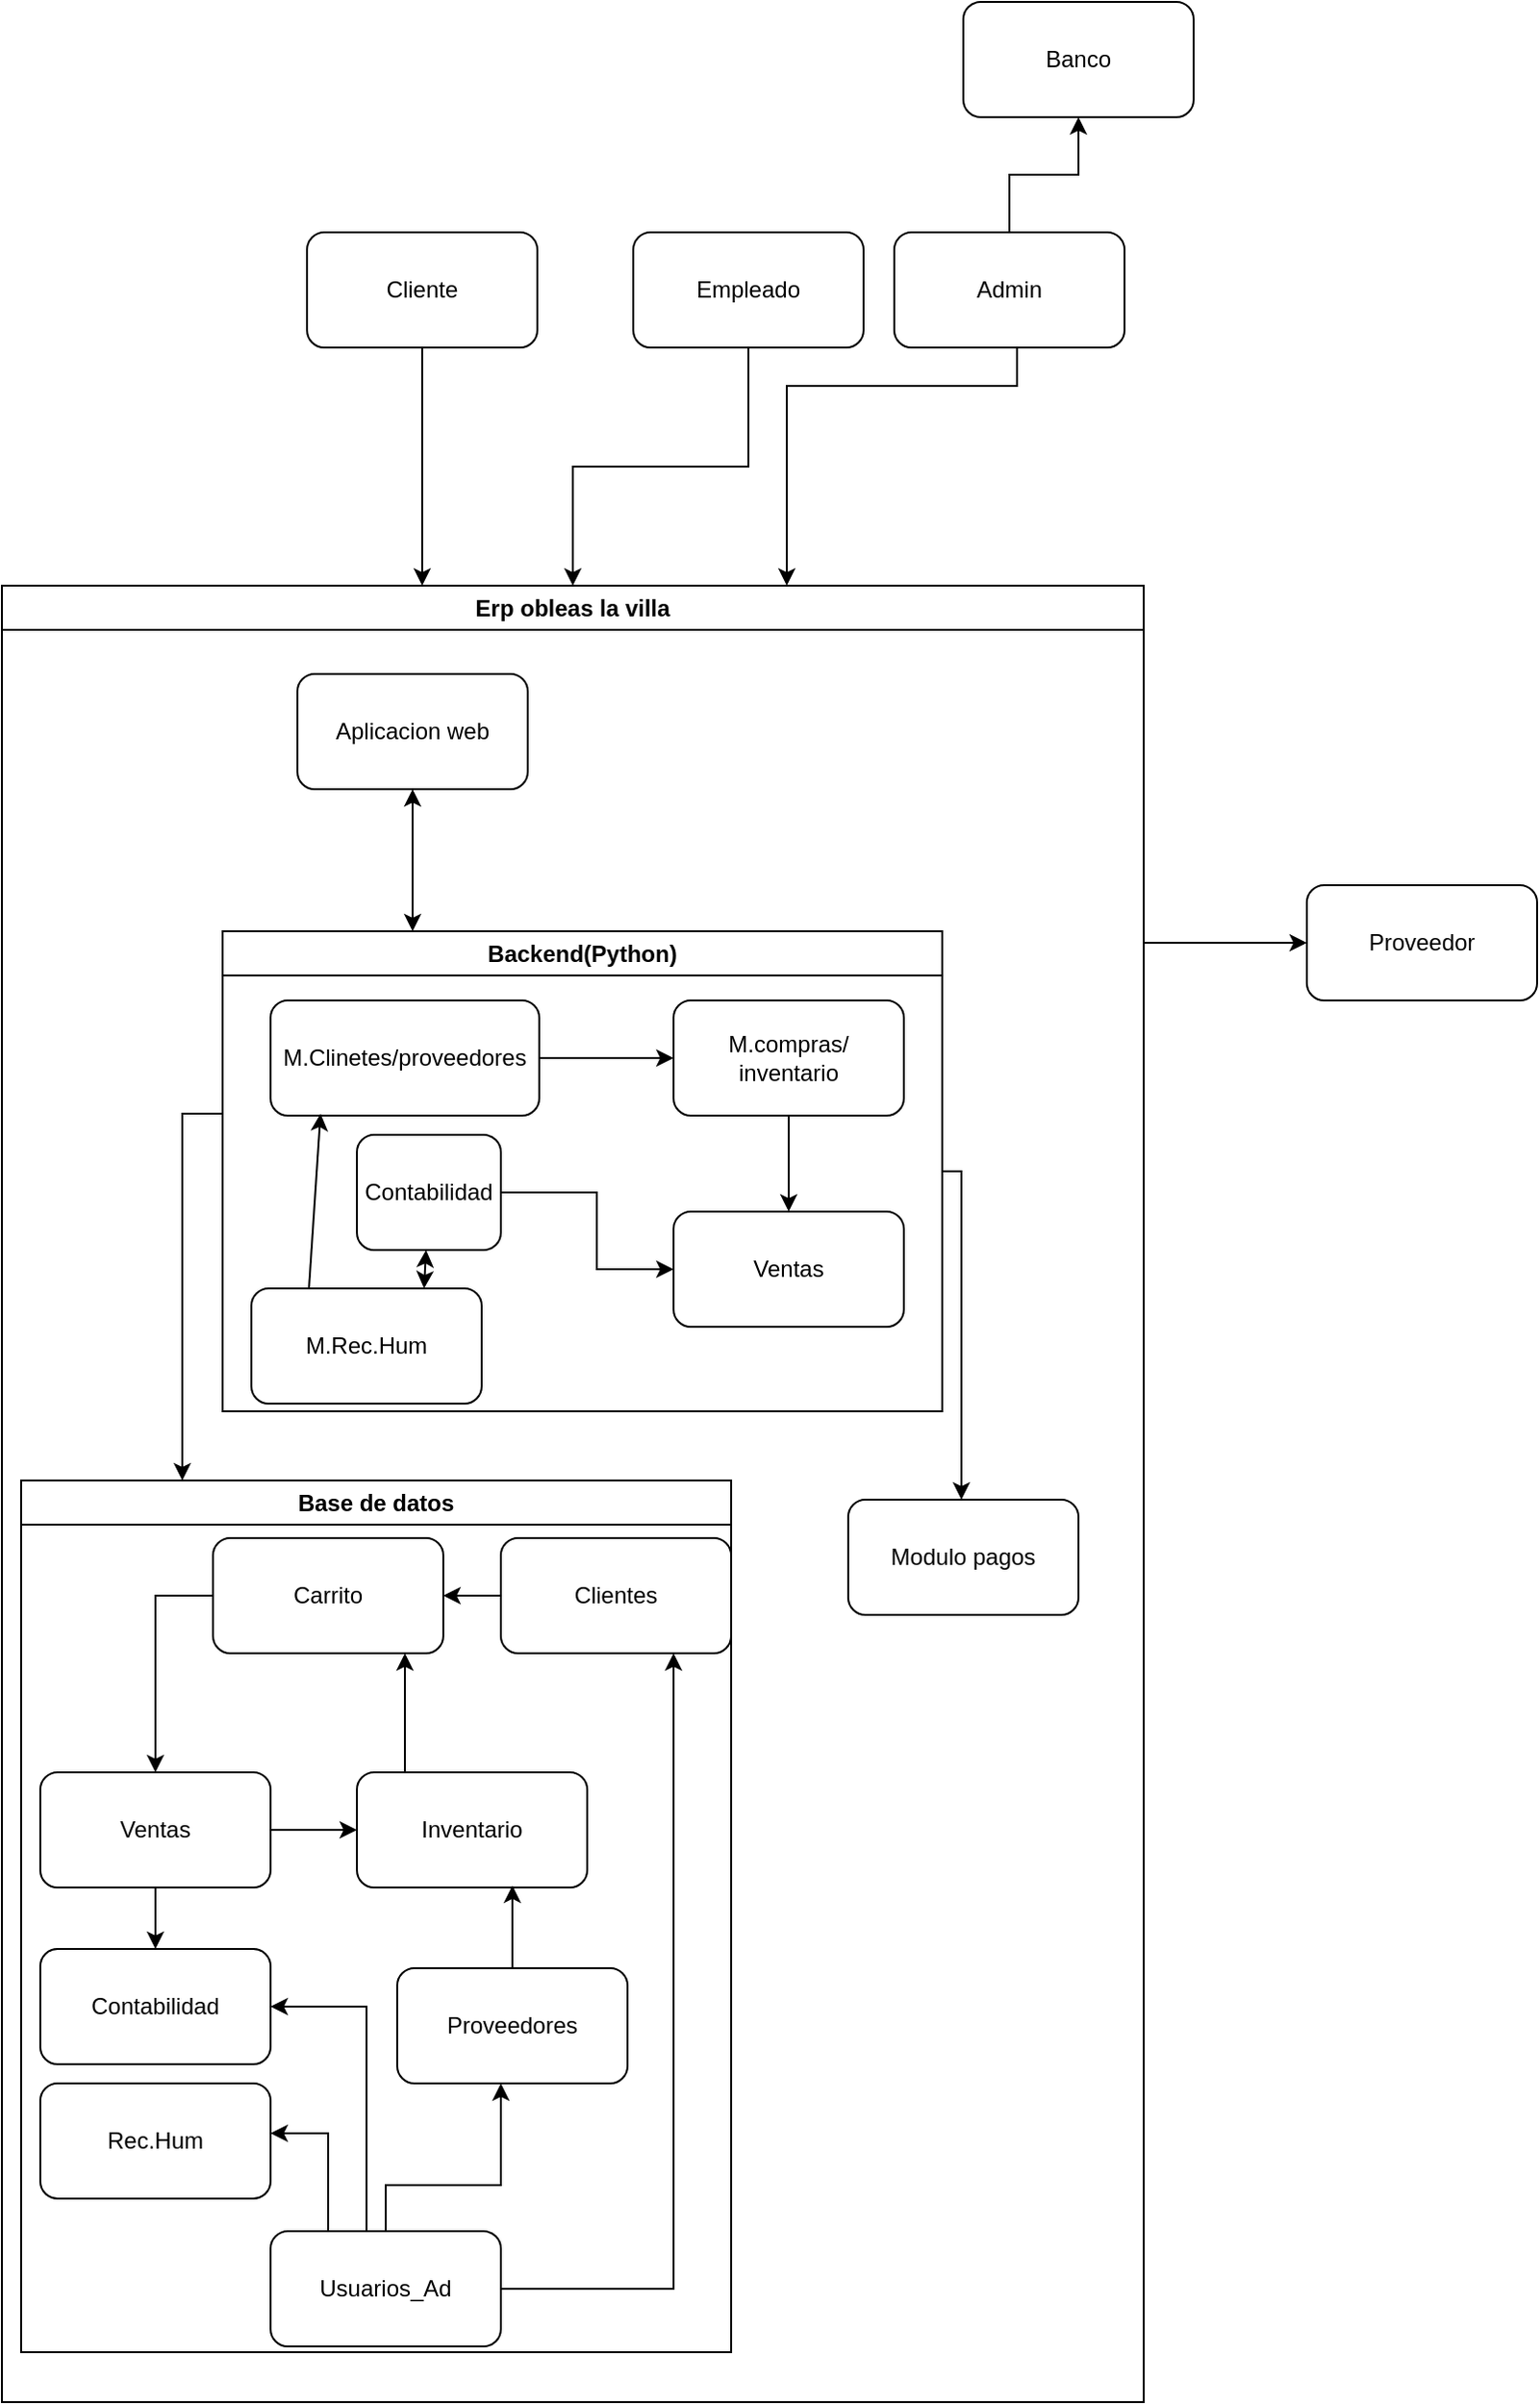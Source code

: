 <mxfile version="26.0.9">
  <diagram name="Página-1" id="1d99i2gZ_rwiELOx8mTM">
    <mxGraphModel dx="1338" dy="-349" grid="1" gridSize="10" guides="1" tooltips="1" connect="1" arrows="1" fold="1" page="1" pageScale="1" pageWidth="827" pageHeight="1169" math="0" shadow="0">
      <root>
        <mxCell id="0" />
        <mxCell id="1" parent="0" />
        <mxCell id="16SbXQ9Tys3xY-_SwOF9-1" style="edgeStyle=orthogonalEdgeStyle;rounded=0;orthogonalLoop=1;jettySize=auto;html=1;entryX=0.5;entryY=1;entryDx=0;entryDy=0;" edge="1" parent="1" source="16SbXQ9Tys3xY-_SwOF9-3" target="16SbXQ9Tys3xY-_SwOF9-9">
          <mxGeometry relative="1" as="geometry" />
        </mxCell>
        <mxCell id="16SbXQ9Tys3xY-_SwOF9-2" style="edgeStyle=orthogonalEdgeStyle;rounded=0;orthogonalLoop=1;jettySize=auto;html=1;" edge="1" parent="1" source="16SbXQ9Tys3xY-_SwOF9-3" target="16SbXQ9Tys3xY-_SwOF9-11">
          <mxGeometry relative="1" as="geometry">
            <Array as="points">
              <mxPoint x="1269" y="1590" />
              <mxPoint x="1149" y="1590" />
            </Array>
          </mxGeometry>
        </mxCell>
        <mxCell id="16SbXQ9Tys3xY-_SwOF9-3" value="Admin" style="whiteSpace=wrap;html=1;rounded=1;" vertex="1" parent="1">
          <mxGeometry x="1205" y="1510" width="120" height="60" as="geometry" />
        </mxCell>
        <mxCell id="16SbXQ9Tys3xY-_SwOF9-4" style="edgeStyle=orthogonalEdgeStyle;rounded=0;orthogonalLoop=1;jettySize=auto;html=1;" edge="1" parent="1" source="16SbXQ9Tys3xY-_SwOF9-5" target="16SbXQ9Tys3xY-_SwOF9-11">
          <mxGeometry relative="1" as="geometry" />
        </mxCell>
        <mxCell id="16SbXQ9Tys3xY-_SwOF9-5" value="Empleado" style="whiteSpace=wrap;html=1;rounded=1;" vertex="1" parent="1">
          <mxGeometry x="1069" y="1510" width="120" height="60" as="geometry" />
        </mxCell>
        <mxCell id="16SbXQ9Tys3xY-_SwOF9-6" style="edgeStyle=orthogonalEdgeStyle;rounded=0;orthogonalLoop=1;jettySize=auto;html=1;" edge="1" parent="1" source="16SbXQ9Tys3xY-_SwOF9-7" target="16SbXQ9Tys3xY-_SwOF9-11">
          <mxGeometry relative="1" as="geometry">
            <Array as="points">
              <mxPoint x="959" y="1630" />
              <mxPoint x="959" y="1630" />
            </Array>
          </mxGeometry>
        </mxCell>
        <mxCell id="16SbXQ9Tys3xY-_SwOF9-7" value="Cliente" style="rounded=1;whiteSpace=wrap;html=1;" vertex="1" parent="1">
          <mxGeometry x="899" y="1510" width="120" height="60" as="geometry" />
        </mxCell>
        <mxCell id="16SbXQ9Tys3xY-_SwOF9-8" value="Proveedor" style="rounded=1;whiteSpace=wrap;html=1;" vertex="1" parent="1">
          <mxGeometry x="1420" y="1850" width="120" height="60" as="geometry" />
        </mxCell>
        <mxCell id="16SbXQ9Tys3xY-_SwOF9-9" value="Banco" style="rounded=1;whiteSpace=wrap;html=1;" vertex="1" parent="1">
          <mxGeometry x="1241" y="1390" width="120" height="60" as="geometry" />
        </mxCell>
        <mxCell id="16SbXQ9Tys3xY-_SwOF9-10" style="edgeStyle=orthogonalEdgeStyle;rounded=0;orthogonalLoop=1;jettySize=auto;html=1;" edge="1" parent="1" source="16SbXQ9Tys3xY-_SwOF9-11" target="16SbXQ9Tys3xY-_SwOF9-8">
          <mxGeometry relative="1" as="geometry">
            <Array as="points">
              <mxPoint x="1385" y="1880" />
            </Array>
          </mxGeometry>
        </mxCell>
        <mxCell id="16SbXQ9Tys3xY-_SwOF9-11" value="Erp obleas la villa" style="swimlane;whiteSpace=wrap;html=1;" vertex="1" parent="1">
          <mxGeometry x="740" y="1694" width="595" height="946" as="geometry" />
        </mxCell>
        <mxCell id="16SbXQ9Tys3xY-_SwOF9-12" value="Aplicacion web" style="rounded=1;whiteSpace=wrap;html=1;" vertex="1" parent="16SbXQ9Tys3xY-_SwOF9-11">
          <mxGeometry x="154" y="46" width="120" height="60" as="geometry" />
        </mxCell>
        <mxCell id="16SbXQ9Tys3xY-_SwOF9-13" style="edgeStyle=orthogonalEdgeStyle;rounded=0;orthogonalLoop=1;jettySize=auto;html=1;" edge="1" parent="16SbXQ9Tys3xY-_SwOF9-11" source="16SbXQ9Tys3xY-_SwOF9-17">
          <mxGeometry relative="1" as="geometry">
            <Array as="points">
              <mxPoint x="94" y="275" />
            </Array>
            <mxPoint x="184" y="240" as="sourcePoint" />
            <mxPoint x="94" y="466" as="targetPoint" />
          </mxGeometry>
        </mxCell>
        <mxCell id="16SbXQ9Tys3xY-_SwOF9-14" style="edgeStyle=orthogonalEdgeStyle;rounded=0;orthogonalLoop=1;jettySize=auto;html=1;" edge="1" parent="16SbXQ9Tys3xY-_SwOF9-11" source="16SbXQ9Tys3xY-_SwOF9-17" target="16SbXQ9Tys3xY-_SwOF9-15">
          <mxGeometry relative="1" as="geometry">
            <Array as="points">
              <mxPoint x="500" y="305" />
            </Array>
            <mxPoint x="244" y="240" as="sourcePoint" />
          </mxGeometry>
        </mxCell>
        <mxCell id="16SbXQ9Tys3xY-_SwOF9-15" value="Modulo pagos" style="rounded=1;whiteSpace=wrap;html=1;" vertex="1" parent="16SbXQ9Tys3xY-_SwOF9-11">
          <mxGeometry x="441" y="476" width="120" height="60" as="geometry" />
        </mxCell>
        <mxCell id="16SbXQ9Tys3xY-_SwOF9-16" value="" style="endArrow=classic;startArrow=classic;html=1;rounded=0;" edge="1" parent="16SbXQ9Tys3xY-_SwOF9-11" target="16SbXQ9Tys3xY-_SwOF9-12">
          <mxGeometry width="50" height="50" relative="1" as="geometry">
            <mxPoint x="214" y="180" as="sourcePoint" />
            <mxPoint x="134" y="150" as="targetPoint" />
          </mxGeometry>
        </mxCell>
        <mxCell id="16SbXQ9Tys3xY-_SwOF9-17" value="Backend(Python)" style="swimlane;whiteSpace=wrap;html=1;" vertex="1" parent="16SbXQ9Tys3xY-_SwOF9-11">
          <mxGeometry x="115" y="180" width="375" height="250" as="geometry" />
        </mxCell>
        <mxCell id="16SbXQ9Tys3xY-_SwOF9-18" style="edgeStyle=orthogonalEdgeStyle;rounded=0;orthogonalLoop=1;jettySize=auto;html=1;" edge="1" parent="16SbXQ9Tys3xY-_SwOF9-17" source="16SbXQ9Tys3xY-_SwOF9-19" target="16SbXQ9Tys3xY-_SwOF9-23">
          <mxGeometry relative="1" as="geometry">
            <mxPoint x="295" y="136" as="targetPoint" />
          </mxGeometry>
        </mxCell>
        <mxCell id="16SbXQ9Tys3xY-_SwOF9-19" value="M.compras/ inventario" style="rounded=1;whiteSpace=wrap;html=1;" vertex="1" parent="16SbXQ9Tys3xY-_SwOF9-17">
          <mxGeometry x="235" y="36" width="120" height="60" as="geometry" />
        </mxCell>
        <mxCell id="16SbXQ9Tys3xY-_SwOF9-20" style="edgeStyle=orthogonalEdgeStyle;rounded=0;orthogonalLoop=1;jettySize=auto;html=1;entryX=0;entryY=0.5;entryDx=0;entryDy=0;" edge="1" parent="16SbXQ9Tys3xY-_SwOF9-17" source="16SbXQ9Tys3xY-_SwOF9-21" target="16SbXQ9Tys3xY-_SwOF9-19">
          <mxGeometry relative="1" as="geometry" />
        </mxCell>
        <mxCell id="16SbXQ9Tys3xY-_SwOF9-21" value="M.Clinetes/proveedores" style="rounded=1;whiteSpace=wrap;html=1;" vertex="1" parent="16SbXQ9Tys3xY-_SwOF9-17">
          <mxGeometry x="25" y="36" width="140" height="60" as="geometry" />
        </mxCell>
        <mxCell id="16SbXQ9Tys3xY-_SwOF9-22" value="M.Rec.Hum" style="rounded=1;whiteSpace=wrap;html=1;" vertex="1" parent="16SbXQ9Tys3xY-_SwOF9-17">
          <mxGeometry x="15" y="186" width="120" height="60" as="geometry" />
        </mxCell>
        <mxCell id="16SbXQ9Tys3xY-_SwOF9-23" value="Ventas" style="rounded=1;whiteSpace=wrap;html=1;" vertex="1" parent="16SbXQ9Tys3xY-_SwOF9-17">
          <mxGeometry x="235" y="146" width="120" height="60" as="geometry" />
        </mxCell>
        <mxCell id="16SbXQ9Tys3xY-_SwOF9-24" style="edgeStyle=orthogonalEdgeStyle;rounded=0;orthogonalLoop=1;jettySize=auto;html=1;" edge="1" parent="16SbXQ9Tys3xY-_SwOF9-17" source="16SbXQ9Tys3xY-_SwOF9-25" target="16SbXQ9Tys3xY-_SwOF9-23">
          <mxGeometry relative="1" as="geometry">
            <Array as="points">
              <mxPoint x="195" y="136" />
              <mxPoint x="195" y="176" />
            </Array>
          </mxGeometry>
        </mxCell>
        <mxCell id="16SbXQ9Tys3xY-_SwOF9-25" value="Contabilidad" style="rounded=1;whiteSpace=wrap;html=1;" vertex="1" parent="16SbXQ9Tys3xY-_SwOF9-17">
          <mxGeometry x="70" y="106" width="75" height="60" as="geometry" />
        </mxCell>
        <mxCell id="16SbXQ9Tys3xY-_SwOF9-26" value="" style="endArrow=classic;html=1;rounded=0;exitX=0.25;exitY=0;exitDx=0;exitDy=0;entryX=0.186;entryY=0.983;entryDx=0;entryDy=0;entryPerimeter=0;" edge="1" parent="16SbXQ9Tys3xY-_SwOF9-17" source="16SbXQ9Tys3xY-_SwOF9-22" target="16SbXQ9Tys3xY-_SwOF9-21">
          <mxGeometry width="50" height="50" relative="1" as="geometry">
            <mxPoint x="135" y="106" as="sourcePoint" />
            <mxPoint x="185" y="56" as="targetPoint" />
          </mxGeometry>
        </mxCell>
        <mxCell id="16SbXQ9Tys3xY-_SwOF9-27" value="" style="endArrow=classic;startArrow=classic;html=1;rounded=0;exitX=0.75;exitY=0;exitDx=0;exitDy=0;" edge="1" parent="16SbXQ9Tys3xY-_SwOF9-17" source="16SbXQ9Tys3xY-_SwOF9-22" target="16SbXQ9Tys3xY-_SwOF9-25">
          <mxGeometry width="50" height="50" relative="1" as="geometry">
            <mxPoint x="135" y="106" as="sourcePoint" />
            <mxPoint x="185" y="56" as="targetPoint" />
          </mxGeometry>
        </mxCell>
        <mxCell id="16SbXQ9Tys3xY-_SwOF9-28" value="Base de datos" style="swimlane;whiteSpace=wrap;html=1;" vertex="1" parent="16SbXQ9Tys3xY-_SwOF9-11">
          <mxGeometry x="10" y="466" width="370" height="454" as="geometry" />
        </mxCell>
        <mxCell id="16SbXQ9Tys3xY-_SwOF9-29" style="edgeStyle=orthogonalEdgeStyle;rounded=0;orthogonalLoop=1;jettySize=auto;html=1;" edge="1" parent="16SbXQ9Tys3xY-_SwOF9-28" source="16SbXQ9Tys3xY-_SwOF9-31" target="16SbXQ9Tys3xY-_SwOF9-33">
          <mxGeometry relative="1" as="geometry" />
        </mxCell>
        <mxCell id="16SbXQ9Tys3xY-_SwOF9-30" style="edgeStyle=orthogonalEdgeStyle;rounded=0;orthogonalLoop=1;jettySize=auto;html=1;" edge="1" parent="16SbXQ9Tys3xY-_SwOF9-28" source="16SbXQ9Tys3xY-_SwOF9-31" target="16SbXQ9Tys3xY-_SwOF9-35">
          <mxGeometry relative="1" as="geometry" />
        </mxCell>
        <mxCell id="16SbXQ9Tys3xY-_SwOF9-31" value="Ventas" style="rounded=1;whiteSpace=wrap;html=1;" vertex="1" parent="16SbXQ9Tys3xY-_SwOF9-28">
          <mxGeometry x="10" y="152" width="120" height="60" as="geometry" />
        </mxCell>
        <mxCell id="16SbXQ9Tys3xY-_SwOF9-32" style="edgeStyle=orthogonalEdgeStyle;rounded=0;orthogonalLoop=1;jettySize=auto;html=1;" edge="1" parent="16SbXQ9Tys3xY-_SwOF9-28" source="16SbXQ9Tys3xY-_SwOF9-33" target="16SbXQ9Tys3xY-_SwOF9-43">
          <mxGeometry relative="1" as="geometry">
            <Array as="points">
              <mxPoint x="200" y="140" />
              <mxPoint x="200" y="140" />
            </Array>
          </mxGeometry>
        </mxCell>
        <mxCell id="16SbXQ9Tys3xY-_SwOF9-33" value="Inventario" style="rounded=1;whiteSpace=wrap;html=1;" vertex="1" parent="16SbXQ9Tys3xY-_SwOF9-28">
          <mxGeometry x="175" y="152" width="120" height="60" as="geometry" />
        </mxCell>
        <mxCell id="16SbXQ9Tys3xY-_SwOF9-34" value="Rec.Hum" style="rounded=1;whiteSpace=wrap;html=1;" vertex="1" parent="16SbXQ9Tys3xY-_SwOF9-28">
          <mxGeometry x="10" y="314" width="120" height="60" as="geometry" />
        </mxCell>
        <mxCell id="16SbXQ9Tys3xY-_SwOF9-35" value="Contabilidad" style="rounded=1;whiteSpace=wrap;html=1;" vertex="1" parent="16SbXQ9Tys3xY-_SwOF9-28">
          <mxGeometry x="10" y="244" width="120" height="60" as="geometry" />
        </mxCell>
        <mxCell id="16SbXQ9Tys3xY-_SwOF9-36" value="Proveedores" style="rounded=1;whiteSpace=wrap;html=1;" vertex="1" parent="16SbXQ9Tys3xY-_SwOF9-28">
          <mxGeometry x="196" y="254" width="120" height="60" as="geometry" />
        </mxCell>
        <mxCell id="16SbXQ9Tys3xY-_SwOF9-37" style="edgeStyle=orthogonalEdgeStyle;rounded=0;orthogonalLoop=1;jettySize=auto;html=1;" edge="1" parent="16SbXQ9Tys3xY-_SwOF9-28" source="16SbXQ9Tys3xY-_SwOF9-41" target="16SbXQ9Tys3xY-_SwOF9-36">
          <mxGeometry relative="1" as="geometry">
            <mxPoint x="260" y="397" as="sourcePoint" />
            <Array as="points">
              <mxPoint x="190" y="367" />
              <mxPoint x="250" y="367" />
            </Array>
          </mxGeometry>
        </mxCell>
        <mxCell id="16SbXQ9Tys3xY-_SwOF9-38" style="edgeStyle=orthogonalEdgeStyle;rounded=0;orthogonalLoop=1;jettySize=auto;html=1;" edge="1" parent="16SbXQ9Tys3xY-_SwOF9-28" source="16SbXQ9Tys3xY-_SwOF9-41" target="16SbXQ9Tys3xY-_SwOF9-34">
          <mxGeometry relative="1" as="geometry">
            <mxPoint x="300" y="397" as="sourcePoint" />
            <Array as="points">
              <mxPoint x="160" y="340" />
            </Array>
          </mxGeometry>
        </mxCell>
        <mxCell id="16SbXQ9Tys3xY-_SwOF9-39" style="edgeStyle=orthogonalEdgeStyle;rounded=0;orthogonalLoop=1;jettySize=auto;html=1;entryX=1;entryY=0.5;entryDx=0;entryDy=0;" edge="1" parent="16SbXQ9Tys3xY-_SwOF9-28" source="16SbXQ9Tys3xY-_SwOF9-41" target="16SbXQ9Tys3xY-_SwOF9-35">
          <mxGeometry relative="1" as="geometry">
            <Array as="points">
              <mxPoint x="180" y="274" />
            </Array>
          </mxGeometry>
        </mxCell>
        <mxCell id="16SbXQ9Tys3xY-_SwOF9-40" style="edgeStyle=orthogonalEdgeStyle;rounded=0;orthogonalLoop=1;jettySize=auto;html=1;entryX=0.75;entryY=1;entryDx=0;entryDy=0;" edge="1" parent="16SbXQ9Tys3xY-_SwOF9-28" source="16SbXQ9Tys3xY-_SwOF9-41" target="16SbXQ9Tys3xY-_SwOF9-46">
          <mxGeometry relative="1" as="geometry">
            <Array as="points">
              <mxPoint x="340" y="421" />
            </Array>
          </mxGeometry>
        </mxCell>
        <mxCell id="16SbXQ9Tys3xY-_SwOF9-41" value="Usuarios_Ad" style="rounded=1;whiteSpace=wrap;html=1;" vertex="1" parent="16SbXQ9Tys3xY-_SwOF9-28">
          <mxGeometry x="130" y="391" width="120" height="60" as="geometry" />
        </mxCell>
        <mxCell id="16SbXQ9Tys3xY-_SwOF9-42" style="edgeStyle=orthogonalEdgeStyle;rounded=0;orthogonalLoop=1;jettySize=auto;html=1;" edge="1" parent="16SbXQ9Tys3xY-_SwOF9-28" source="16SbXQ9Tys3xY-_SwOF9-43" target="16SbXQ9Tys3xY-_SwOF9-31">
          <mxGeometry relative="1" as="geometry">
            <Array as="points">
              <mxPoint x="70" y="60" />
            </Array>
          </mxGeometry>
        </mxCell>
        <mxCell id="16SbXQ9Tys3xY-_SwOF9-43" value="Carrito" style="rounded=1;whiteSpace=wrap;html=1;" vertex="1" parent="16SbXQ9Tys3xY-_SwOF9-28">
          <mxGeometry x="100" y="30" width="120" height="60" as="geometry" />
        </mxCell>
        <mxCell id="16SbXQ9Tys3xY-_SwOF9-44" style="edgeStyle=orthogonalEdgeStyle;rounded=0;orthogonalLoop=1;jettySize=auto;html=1;entryX=0.675;entryY=0.983;entryDx=0;entryDy=0;entryPerimeter=0;" edge="1" parent="16SbXQ9Tys3xY-_SwOF9-28" source="16SbXQ9Tys3xY-_SwOF9-36" target="16SbXQ9Tys3xY-_SwOF9-33">
          <mxGeometry relative="1" as="geometry" />
        </mxCell>
        <mxCell id="16SbXQ9Tys3xY-_SwOF9-45" style="edgeStyle=orthogonalEdgeStyle;rounded=0;orthogonalLoop=1;jettySize=auto;html=1;entryX=1;entryY=0.5;entryDx=0;entryDy=0;" edge="1" parent="16SbXQ9Tys3xY-_SwOF9-28" source="16SbXQ9Tys3xY-_SwOF9-46" target="16SbXQ9Tys3xY-_SwOF9-43">
          <mxGeometry relative="1" as="geometry" />
        </mxCell>
        <mxCell id="16SbXQ9Tys3xY-_SwOF9-46" value="Clientes" style="rounded=1;whiteSpace=wrap;html=1;" vertex="1" parent="16SbXQ9Tys3xY-_SwOF9-28">
          <mxGeometry x="250" y="30" width="120" height="60" as="geometry" />
        </mxCell>
      </root>
    </mxGraphModel>
  </diagram>
</mxfile>
